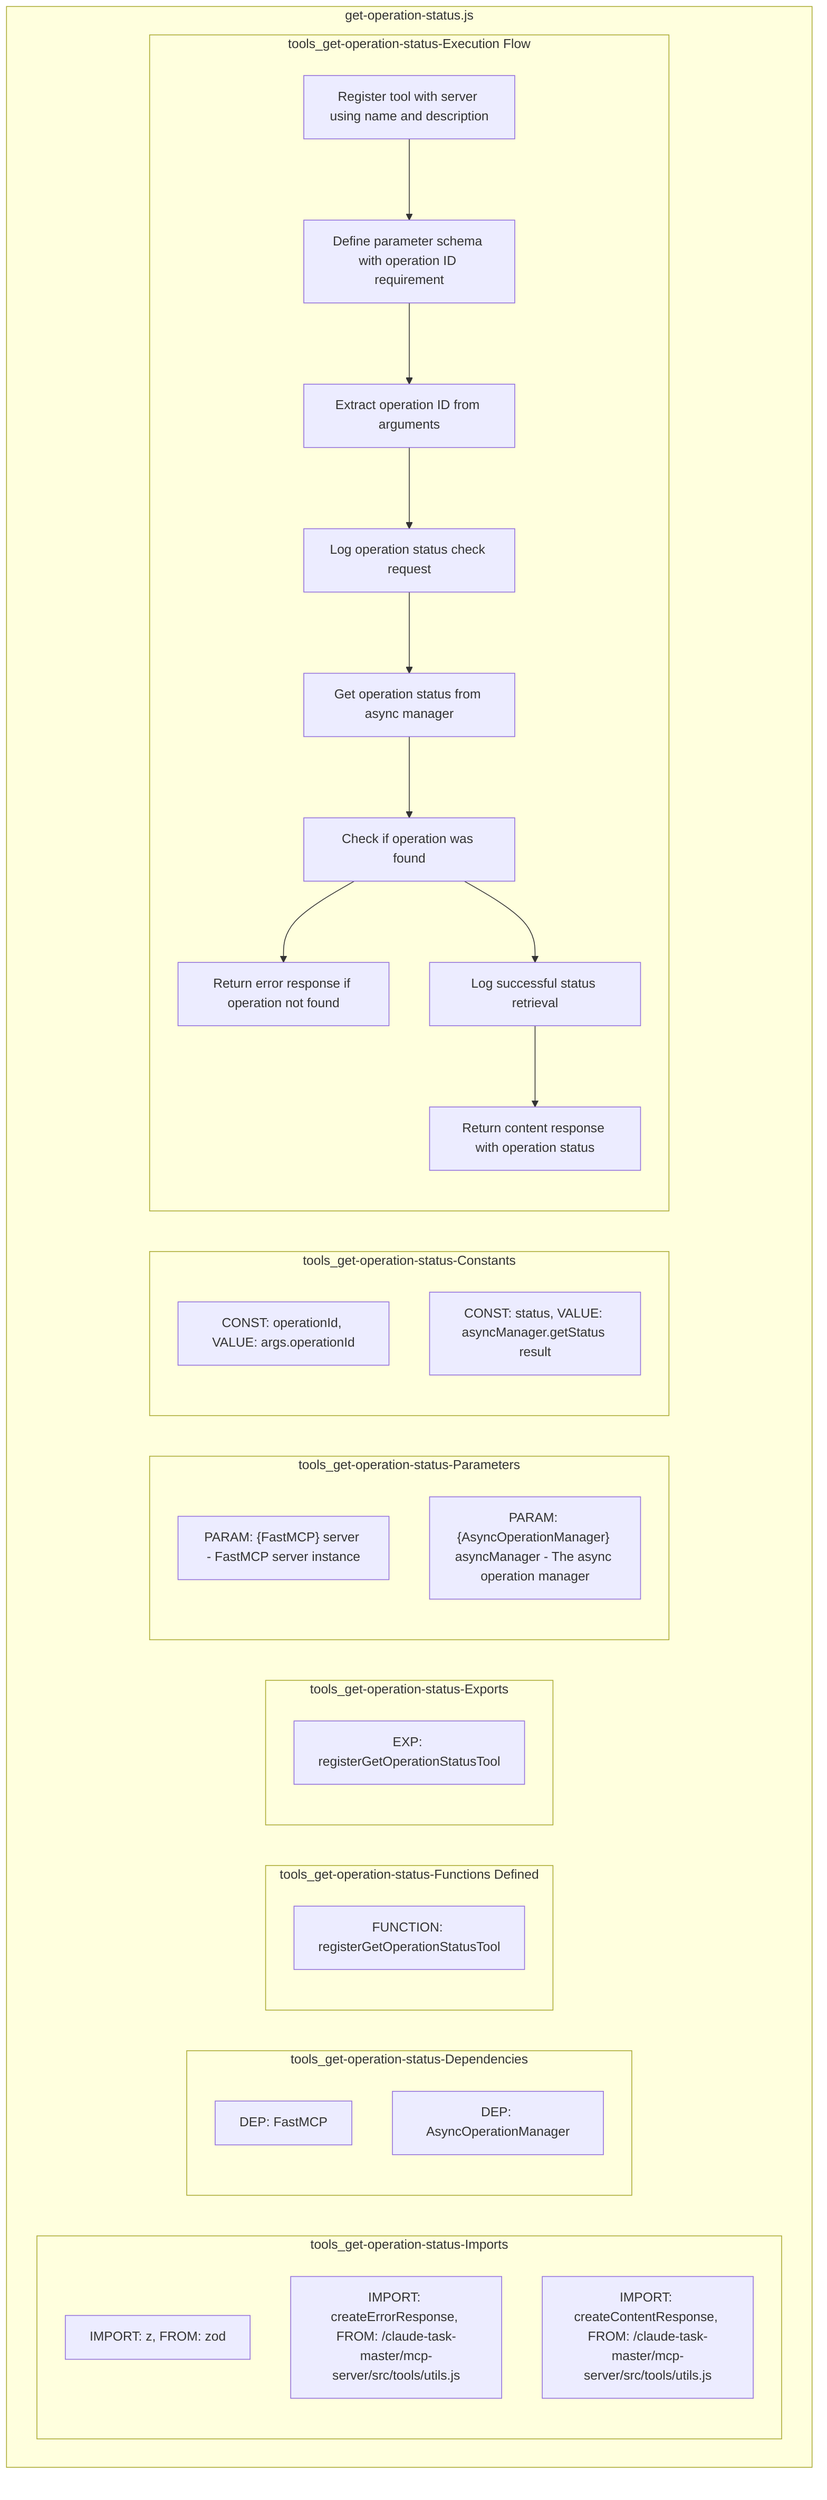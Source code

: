 flowchart TB
    subgraph tools_get-operation-status-Imports["tools_get-operation-status-Imports"]
        I1["IMPORT: z, FROM: zod"]
        I2["IMPORT: createErrorResponse, FROM: /claude-task-master/mcp-server/src/tools/utils.js"]
        I3["IMPORT: createContentResponse, FROM: /claude-task-master/mcp-server/src/tools/utils.js"]
    end
    subgraph tools_get-operation-status-Dependencies["tools_get-operation-status-Dependencies"]
        D1["DEP: FastMCP"]
        D2["DEP: AsyncOperationManager"]
    end
    subgraph tools_get-operation-status-FunctionsDefined["tools_get-operation-status-Functions Defined"]
        FU1["FUNCTION: registerGetOperationStatusTool"]
    end
    subgraph tools_get-operation-status-Exports["tools_get-operation-status-Exports"]
        E1["EXP: registerGetOperationStatusTool"]
    end
    subgraph tools_get-operation-status-Parameters["tools_get-operation-status-Parameters"]
        P1["PARAM: {FastMCP} server - FastMCP server instance"]
        P2["PARAM: {AsyncOperationManager} asyncManager - The async operation manager"]
    end
    subgraph tools_get-operation-status-Constants["tools_get-operation-status-Constants"]
        C1["CONST: operationId, VALUE: args.operationId"]
        C2["CONST: status, VALUE: asyncManager.getStatus result"]
    end
    subgraph tools_get-operation-status-ExecutionFlow["tools_get-operation-status-Execution Flow"]
        FL1["Register tool with server using name and description"]
        FL2["Define parameter schema with operation ID requirement"]
        FL3["Extract operation ID from arguments"]
        FL4["Log operation status check request"]
        FL5["Get operation status from async manager"]
        FL6["Check if operation was found"]
        FL7["Return error response if operation not found"]
        FL8["Log successful status retrieval"]
        FL9["Return content response with operation status"]
    end
    subgraph tools_get-operation-status["get-operation-status.js"]
        tools_get-operation-status-Imports
        tools_get-operation-status-Dependencies
        tools_get-operation-status-FunctionsDefined
        tools_get-operation-status-Exports
        tools_get-operation-status-Parameters
        tools_get-operation-status-Constants
        tools_get-operation-status-ExecutionFlow
    end
    FL1 --> FL2
    FL2 --> FL3
    FL3 --> FL4
    FL4 --> FL5
    FL5 --> FL6
    FL6 --> FL7
    FL6 --> FL8
    FL8 --> FL9